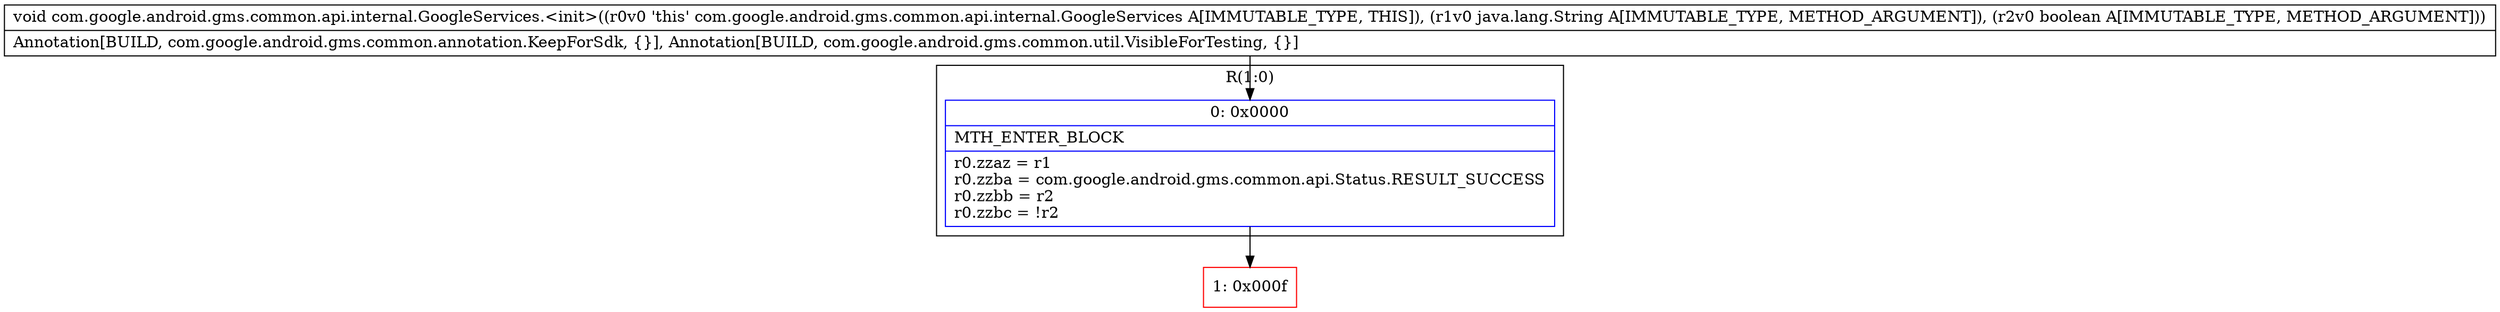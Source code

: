 digraph "CFG forcom.google.android.gms.common.api.internal.GoogleServices.\<init\>(Ljava\/lang\/String;Z)V" {
subgraph cluster_Region_2052372218 {
label = "R(1:0)";
node [shape=record,color=blue];
Node_0 [shape=record,label="{0\:\ 0x0000|MTH_ENTER_BLOCK\l|r0.zzaz = r1\lr0.zzba = com.google.android.gms.common.api.Status.RESULT_SUCCESS\lr0.zzbb = r2\lr0.zzbc = !r2\l}"];
}
Node_1 [shape=record,color=red,label="{1\:\ 0x000f}"];
MethodNode[shape=record,label="{void com.google.android.gms.common.api.internal.GoogleServices.\<init\>((r0v0 'this' com.google.android.gms.common.api.internal.GoogleServices A[IMMUTABLE_TYPE, THIS]), (r1v0 java.lang.String A[IMMUTABLE_TYPE, METHOD_ARGUMENT]), (r2v0 boolean A[IMMUTABLE_TYPE, METHOD_ARGUMENT]))  | Annotation[BUILD, com.google.android.gms.common.annotation.KeepForSdk, \{\}], Annotation[BUILD, com.google.android.gms.common.util.VisibleForTesting, \{\}]\l}"];
MethodNode -> Node_0;
Node_0 -> Node_1;
}

